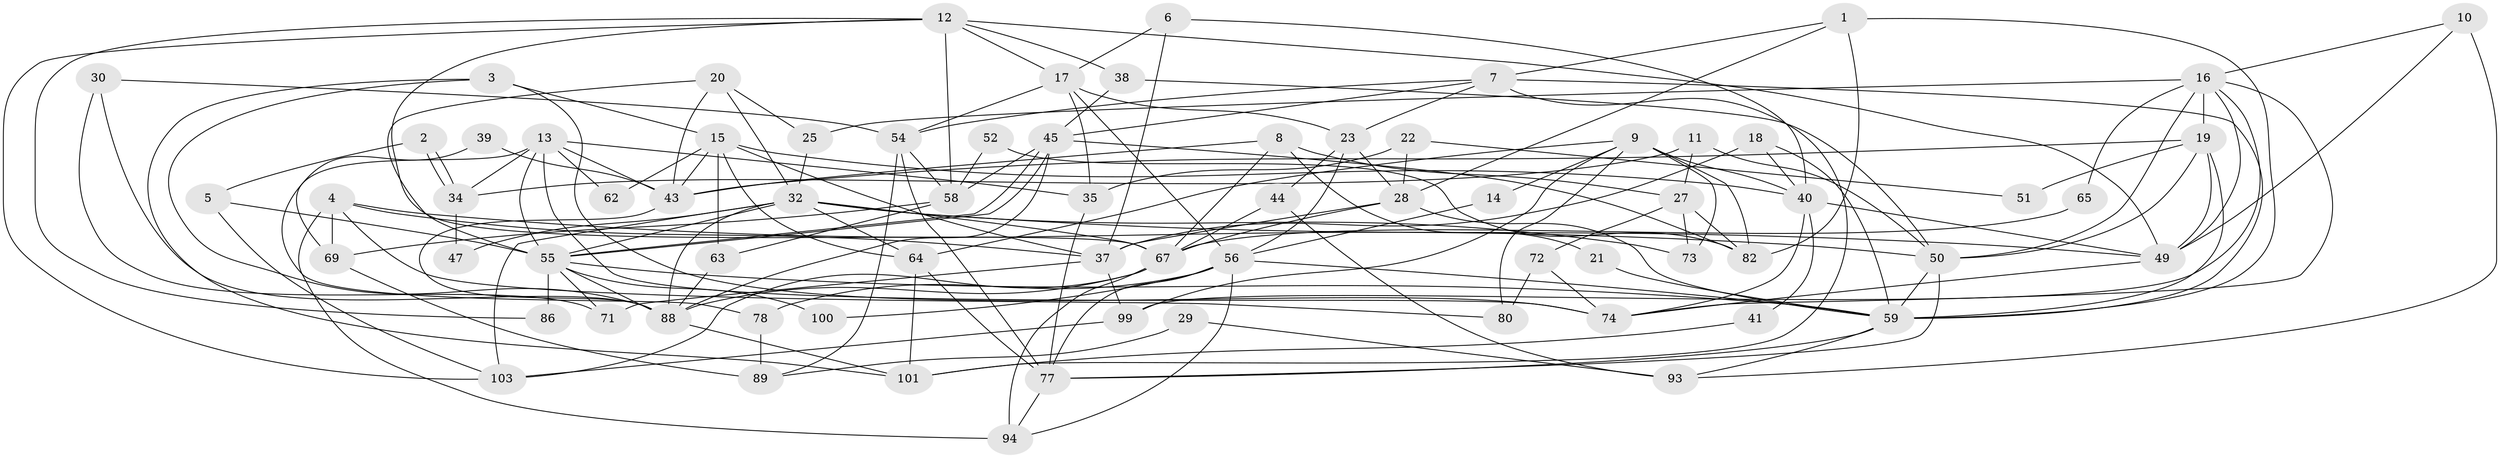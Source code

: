 // Generated by graph-tools (version 1.1) at 2025/52/02/27/25 19:52:06]
// undirected, 72 vertices, 170 edges
graph export_dot {
graph [start="1"]
  node [color=gray90,style=filled];
  1;
  2;
  3 [super="+97"];
  4 [super="+79"];
  5;
  6;
  7 [super="+48"];
  8;
  9 [super="+46"];
  10;
  11;
  12 [super="+42"];
  13 [super="+76"];
  14;
  15 [super="+26"];
  16 [super="+98"];
  17 [super="+33"];
  18;
  19 [super="+24"];
  20;
  21;
  22 [super="+75"];
  23 [super="+36"];
  25;
  27 [super="+31"];
  28 [super="+53"];
  29;
  30;
  32 [super="+60"];
  34;
  35;
  37 [super="+92"];
  38;
  39;
  40 [super="+83"];
  41;
  43 [super="+68"];
  44;
  45 [super="+95"];
  47;
  49 [super="+70"];
  50 [super="+57"];
  51;
  52;
  54;
  55 [super="+90"];
  56 [super="+85"];
  58 [super="+61"];
  59 [super="+87"];
  62;
  63;
  64 [super="+66"];
  65;
  67 [super="+104"];
  69 [super="+96"];
  71;
  72;
  73;
  74 [super="+84"];
  77 [super="+81"];
  78;
  80;
  82 [super="+91"];
  86;
  88 [super="+102"];
  89;
  93;
  94;
  99;
  100;
  101;
  103;
  1 -- 59;
  1 -- 7;
  1 -- 82;
  1 -- 28;
  2 -- 34;
  2 -- 34;
  2 -- 5;
  3 -- 101;
  3 -- 15;
  3 -- 88;
  3 -- 74;
  4 -- 94;
  4 -- 50;
  4 -- 37;
  4 -- 69 [weight=2];
  4 -- 80;
  5 -- 55;
  5 -- 103;
  6 -- 17;
  6 -- 37;
  6 -- 40;
  7 -- 101;
  7 -- 59;
  7 -- 54;
  7 -- 45;
  7 -- 23;
  8 -- 21;
  8 -- 27;
  8 -- 43;
  8 -- 67;
  9 -- 80;
  9 -- 14;
  9 -- 64;
  9 -- 73;
  9 -- 82;
  9 -- 99;
  9 -- 40;
  10 -- 93;
  10 -- 49;
  10 -- 16;
  11 -- 50;
  11 -- 34;
  11 -- 27;
  12 -- 49;
  12 -- 17;
  12 -- 67;
  12 -- 103;
  12 -- 38;
  12 -- 86;
  12 -- 58;
  13 -- 55;
  13 -- 62;
  13 -- 74;
  13 -- 43;
  13 -- 34;
  13 -- 35;
  13 -- 78;
  14 -- 56;
  15 -- 40;
  15 -- 64;
  15 -- 37;
  15 -- 43;
  15 -- 63;
  15 -- 62;
  16 -- 19 [weight=2];
  16 -- 49;
  16 -- 65;
  16 -- 25;
  16 -- 99;
  16 -- 50;
  16 -- 74;
  17 -- 54;
  17 -- 23;
  17 -- 35;
  17 -- 56;
  18 -- 40;
  18 -- 59;
  18 -- 37;
  19 -- 59;
  19 -- 51;
  19 -- 49;
  19 -- 50;
  19 -- 43;
  20 -- 25;
  20 -- 43;
  20 -- 55;
  20 -- 32;
  21 -- 59;
  22 -- 35;
  22 -- 51;
  22 -- 28;
  23 -- 56;
  23 -- 44;
  23 -- 28;
  25 -- 32;
  27 -- 82;
  27 -- 72;
  27 -- 73;
  28 -- 37;
  28 -- 67;
  28 -- 59;
  29 -- 93;
  29 -- 89;
  30 -- 54;
  30 -- 71;
  30 -- 88;
  32 -- 49;
  32 -- 64;
  32 -- 73;
  32 -- 67;
  32 -- 103;
  32 -- 55;
  32 -- 88;
  32 -- 47;
  34 -- 47;
  35 -- 77;
  37 -- 71;
  37 -- 99;
  38 -- 45;
  38 -- 50;
  39 -- 69;
  39 -- 43;
  40 -- 41;
  40 -- 49;
  40 -- 74;
  41 -- 101;
  43 -- 88;
  44 -- 93;
  44 -- 67;
  45 -- 55;
  45 -- 55;
  45 -- 58;
  45 -- 88;
  45 -- 82;
  49 -- 74;
  50 -- 59;
  50 -- 77;
  52 -- 58;
  52 -- 82;
  54 -- 77;
  54 -- 89;
  54 -- 58;
  55 -- 88;
  55 -- 86;
  55 -- 71;
  55 -- 100;
  55 -- 59;
  56 -- 78;
  56 -- 100;
  56 -- 94;
  56 -- 77;
  56 -- 59;
  58 -- 63;
  58 -- 69;
  59 -- 77;
  59 -- 93;
  63 -- 88;
  64 -- 101;
  64 -- 77;
  65 -- 67;
  67 -- 103;
  67 -- 94;
  67 -- 88;
  69 -- 89 [weight=2];
  72 -- 74;
  72 -- 80;
  77 -- 94;
  78 -- 89;
  88 -- 101;
  99 -- 103;
}
